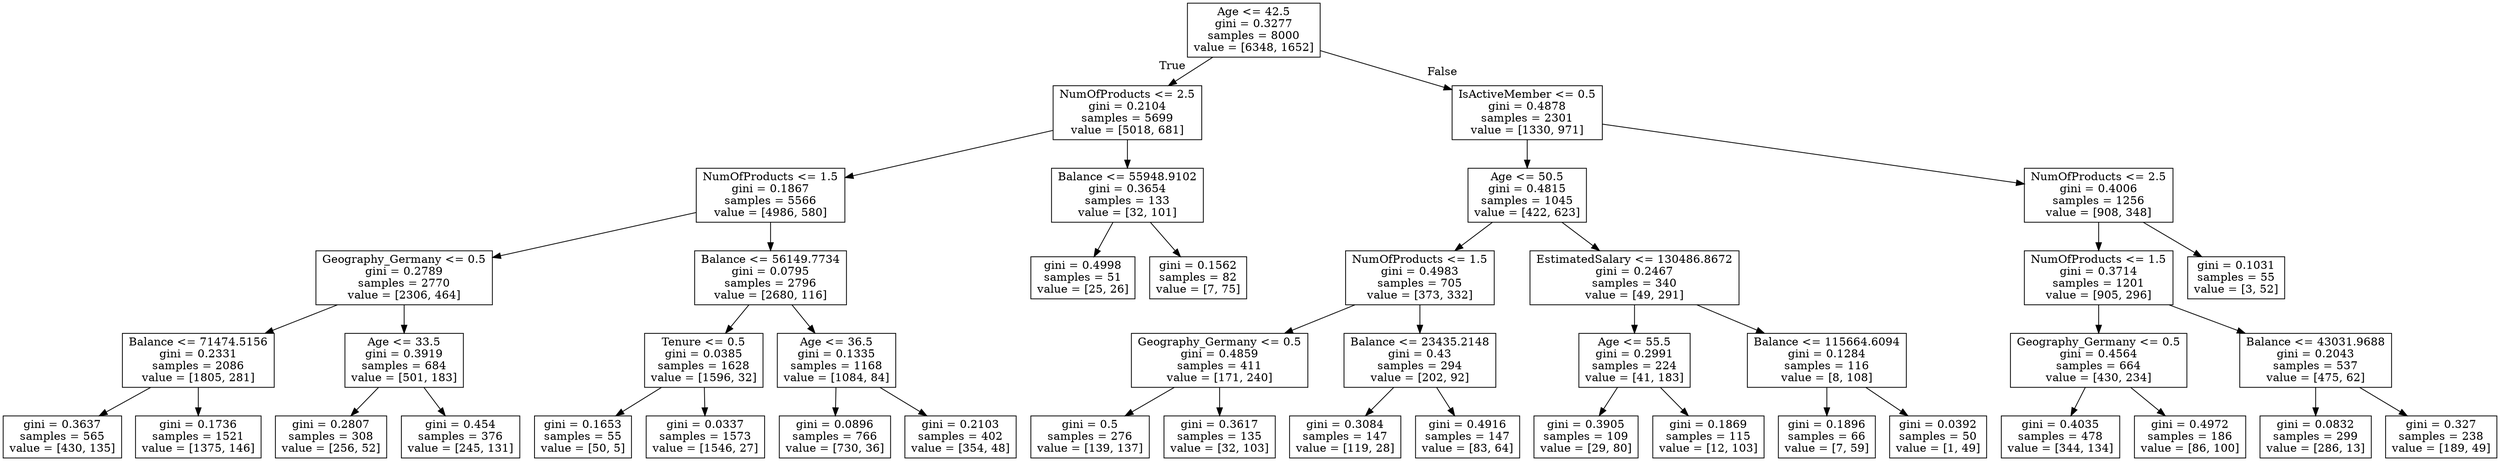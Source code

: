 digraph Tree {
node [shape=box] ;
0 [label="Age <= 42.5\ngini = 0.3277\nsamples = 8000\nvalue = [6348, 1652]"] ;
1 [label="NumOfProducts <= 2.5\ngini = 0.2104\nsamples = 5699\nvalue = [5018, 681]"] ;
0 -> 1 [labeldistance=2.5, labelangle=45, headlabel="True"] ;
2 [label="NumOfProducts <= 1.5\ngini = 0.1867\nsamples = 5566\nvalue = [4986, 580]"] ;
1 -> 2 ;
3 [label="Geography_Germany <= 0.5\ngini = 0.2789\nsamples = 2770\nvalue = [2306, 464]"] ;
2 -> 3 ;
4 [label="Balance <= 71474.5156\ngini = 0.2331\nsamples = 2086\nvalue = [1805, 281]"] ;
3 -> 4 ;
5 [label="gini = 0.3637\nsamples = 565\nvalue = [430, 135]"] ;
4 -> 5 ;
6 [label="gini = 0.1736\nsamples = 1521\nvalue = [1375, 146]"] ;
4 -> 6 ;
7 [label="Age <= 33.5\ngini = 0.3919\nsamples = 684\nvalue = [501, 183]"] ;
3 -> 7 ;
8 [label="gini = 0.2807\nsamples = 308\nvalue = [256, 52]"] ;
7 -> 8 ;
9 [label="gini = 0.454\nsamples = 376\nvalue = [245, 131]"] ;
7 -> 9 ;
10 [label="Balance <= 56149.7734\ngini = 0.0795\nsamples = 2796\nvalue = [2680, 116]"] ;
2 -> 10 ;
11 [label="Tenure <= 0.5\ngini = 0.0385\nsamples = 1628\nvalue = [1596, 32]"] ;
10 -> 11 ;
12 [label="gini = 0.1653\nsamples = 55\nvalue = [50, 5]"] ;
11 -> 12 ;
13 [label="gini = 0.0337\nsamples = 1573\nvalue = [1546, 27]"] ;
11 -> 13 ;
14 [label="Age <= 36.5\ngini = 0.1335\nsamples = 1168\nvalue = [1084, 84]"] ;
10 -> 14 ;
15 [label="gini = 0.0896\nsamples = 766\nvalue = [730, 36]"] ;
14 -> 15 ;
16 [label="gini = 0.2103\nsamples = 402\nvalue = [354, 48]"] ;
14 -> 16 ;
17 [label="Balance <= 55948.9102\ngini = 0.3654\nsamples = 133\nvalue = [32, 101]"] ;
1 -> 17 ;
18 [label="gini = 0.4998\nsamples = 51\nvalue = [25, 26]"] ;
17 -> 18 ;
19 [label="gini = 0.1562\nsamples = 82\nvalue = [7, 75]"] ;
17 -> 19 ;
20 [label="IsActiveMember <= 0.5\ngini = 0.4878\nsamples = 2301\nvalue = [1330, 971]"] ;
0 -> 20 [labeldistance=2.5, labelangle=-45, headlabel="False"] ;
21 [label="Age <= 50.5\ngini = 0.4815\nsamples = 1045\nvalue = [422, 623]"] ;
20 -> 21 ;
22 [label="NumOfProducts <= 1.5\ngini = 0.4983\nsamples = 705\nvalue = [373, 332]"] ;
21 -> 22 ;
23 [label="Geography_Germany <= 0.5\ngini = 0.4859\nsamples = 411\nvalue = [171, 240]"] ;
22 -> 23 ;
24 [label="gini = 0.5\nsamples = 276\nvalue = [139, 137]"] ;
23 -> 24 ;
25 [label="gini = 0.3617\nsamples = 135\nvalue = [32, 103]"] ;
23 -> 25 ;
26 [label="Balance <= 23435.2148\ngini = 0.43\nsamples = 294\nvalue = [202, 92]"] ;
22 -> 26 ;
27 [label="gini = 0.3084\nsamples = 147\nvalue = [119, 28]"] ;
26 -> 27 ;
28 [label="gini = 0.4916\nsamples = 147\nvalue = [83, 64]"] ;
26 -> 28 ;
29 [label="EstimatedSalary <= 130486.8672\ngini = 0.2467\nsamples = 340\nvalue = [49, 291]"] ;
21 -> 29 ;
30 [label="Age <= 55.5\ngini = 0.2991\nsamples = 224\nvalue = [41, 183]"] ;
29 -> 30 ;
31 [label="gini = 0.3905\nsamples = 109\nvalue = [29, 80]"] ;
30 -> 31 ;
32 [label="gini = 0.1869\nsamples = 115\nvalue = [12, 103]"] ;
30 -> 32 ;
33 [label="Balance <= 115664.6094\ngini = 0.1284\nsamples = 116\nvalue = [8, 108]"] ;
29 -> 33 ;
34 [label="gini = 0.1896\nsamples = 66\nvalue = [7, 59]"] ;
33 -> 34 ;
35 [label="gini = 0.0392\nsamples = 50\nvalue = [1, 49]"] ;
33 -> 35 ;
36 [label="NumOfProducts <= 2.5\ngini = 0.4006\nsamples = 1256\nvalue = [908, 348]"] ;
20 -> 36 ;
37 [label="NumOfProducts <= 1.5\ngini = 0.3714\nsamples = 1201\nvalue = [905, 296]"] ;
36 -> 37 ;
38 [label="Geography_Germany <= 0.5\ngini = 0.4564\nsamples = 664\nvalue = [430, 234]"] ;
37 -> 38 ;
39 [label="gini = 0.4035\nsamples = 478\nvalue = [344, 134]"] ;
38 -> 39 ;
40 [label="gini = 0.4972\nsamples = 186\nvalue = [86, 100]"] ;
38 -> 40 ;
41 [label="Balance <= 43031.9688\ngini = 0.2043\nsamples = 537\nvalue = [475, 62]"] ;
37 -> 41 ;
42 [label="gini = 0.0832\nsamples = 299\nvalue = [286, 13]"] ;
41 -> 42 ;
43 [label="gini = 0.327\nsamples = 238\nvalue = [189, 49]"] ;
41 -> 43 ;
44 [label="gini = 0.1031\nsamples = 55\nvalue = [3, 52]"] ;
36 -> 44 ;
}